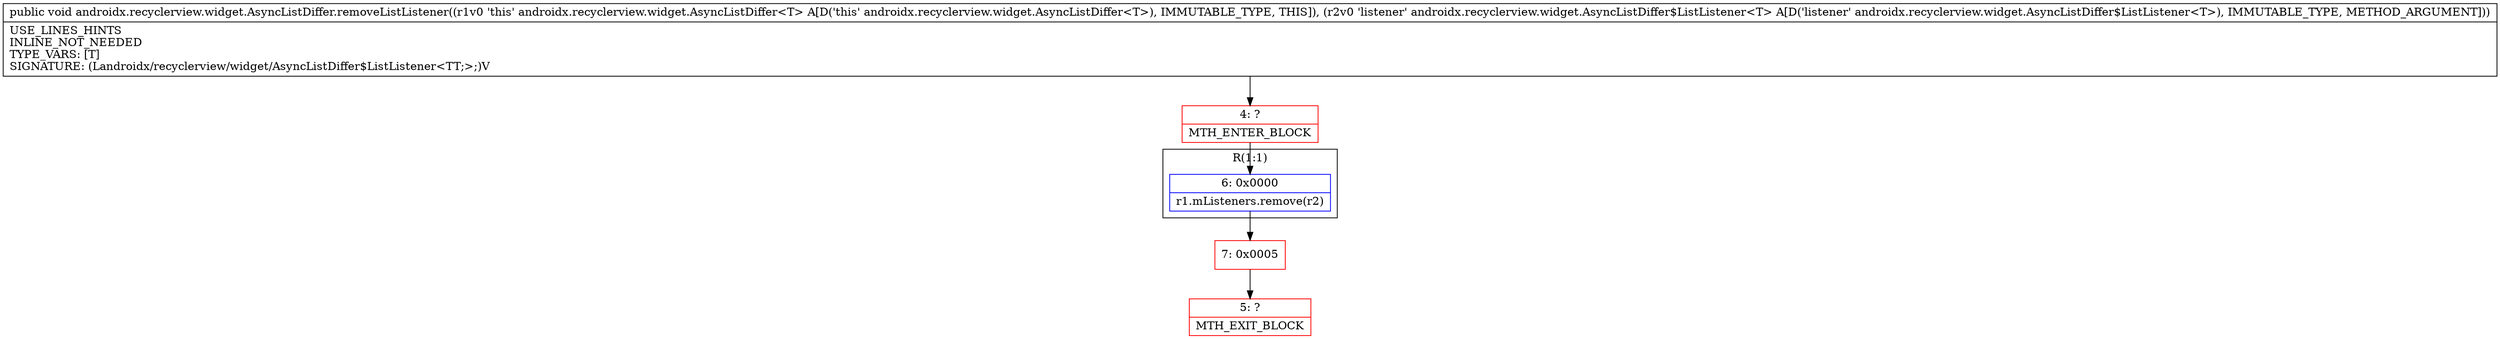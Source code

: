 digraph "CFG forandroidx.recyclerview.widget.AsyncListDiffer.removeListListener(Landroidx\/recyclerview\/widget\/AsyncListDiffer$ListListener;)V" {
subgraph cluster_Region_1388407238 {
label = "R(1:1)";
node [shape=record,color=blue];
Node_6 [shape=record,label="{6\:\ 0x0000|r1.mListeners.remove(r2)\l}"];
}
Node_4 [shape=record,color=red,label="{4\:\ ?|MTH_ENTER_BLOCK\l}"];
Node_7 [shape=record,color=red,label="{7\:\ 0x0005}"];
Node_5 [shape=record,color=red,label="{5\:\ ?|MTH_EXIT_BLOCK\l}"];
MethodNode[shape=record,label="{public void androidx.recyclerview.widget.AsyncListDiffer.removeListListener((r1v0 'this' androidx.recyclerview.widget.AsyncListDiffer\<T\> A[D('this' androidx.recyclerview.widget.AsyncListDiffer\<T\>), IMMUTABLE_TYPE, THIS]), (r2v0 'listener' androidx.recyclerview.widget.AsyncListDiffer$ListListener\<T\> A[D('listener' androidx.recyclerview.widget.AsyncListDiffer$ListListener\<T\>), IMMUTABLE_TYPE, METHOD_ARGUMENT]))  | USE_LINES_HINTS\lINLINE_NOT_NEEDED\lTYPE_VARS: [T]\lSIGNATURE: (Landroidx\/recyclerview\/widget\/AsyncListDiffer$ListListener\<TT;\>;)V\l}"];
MethodNode -> Node_4;Node_6 -> Node_7;
Node_4 -> Node_6;
Node_7 -> Node_5;
}

